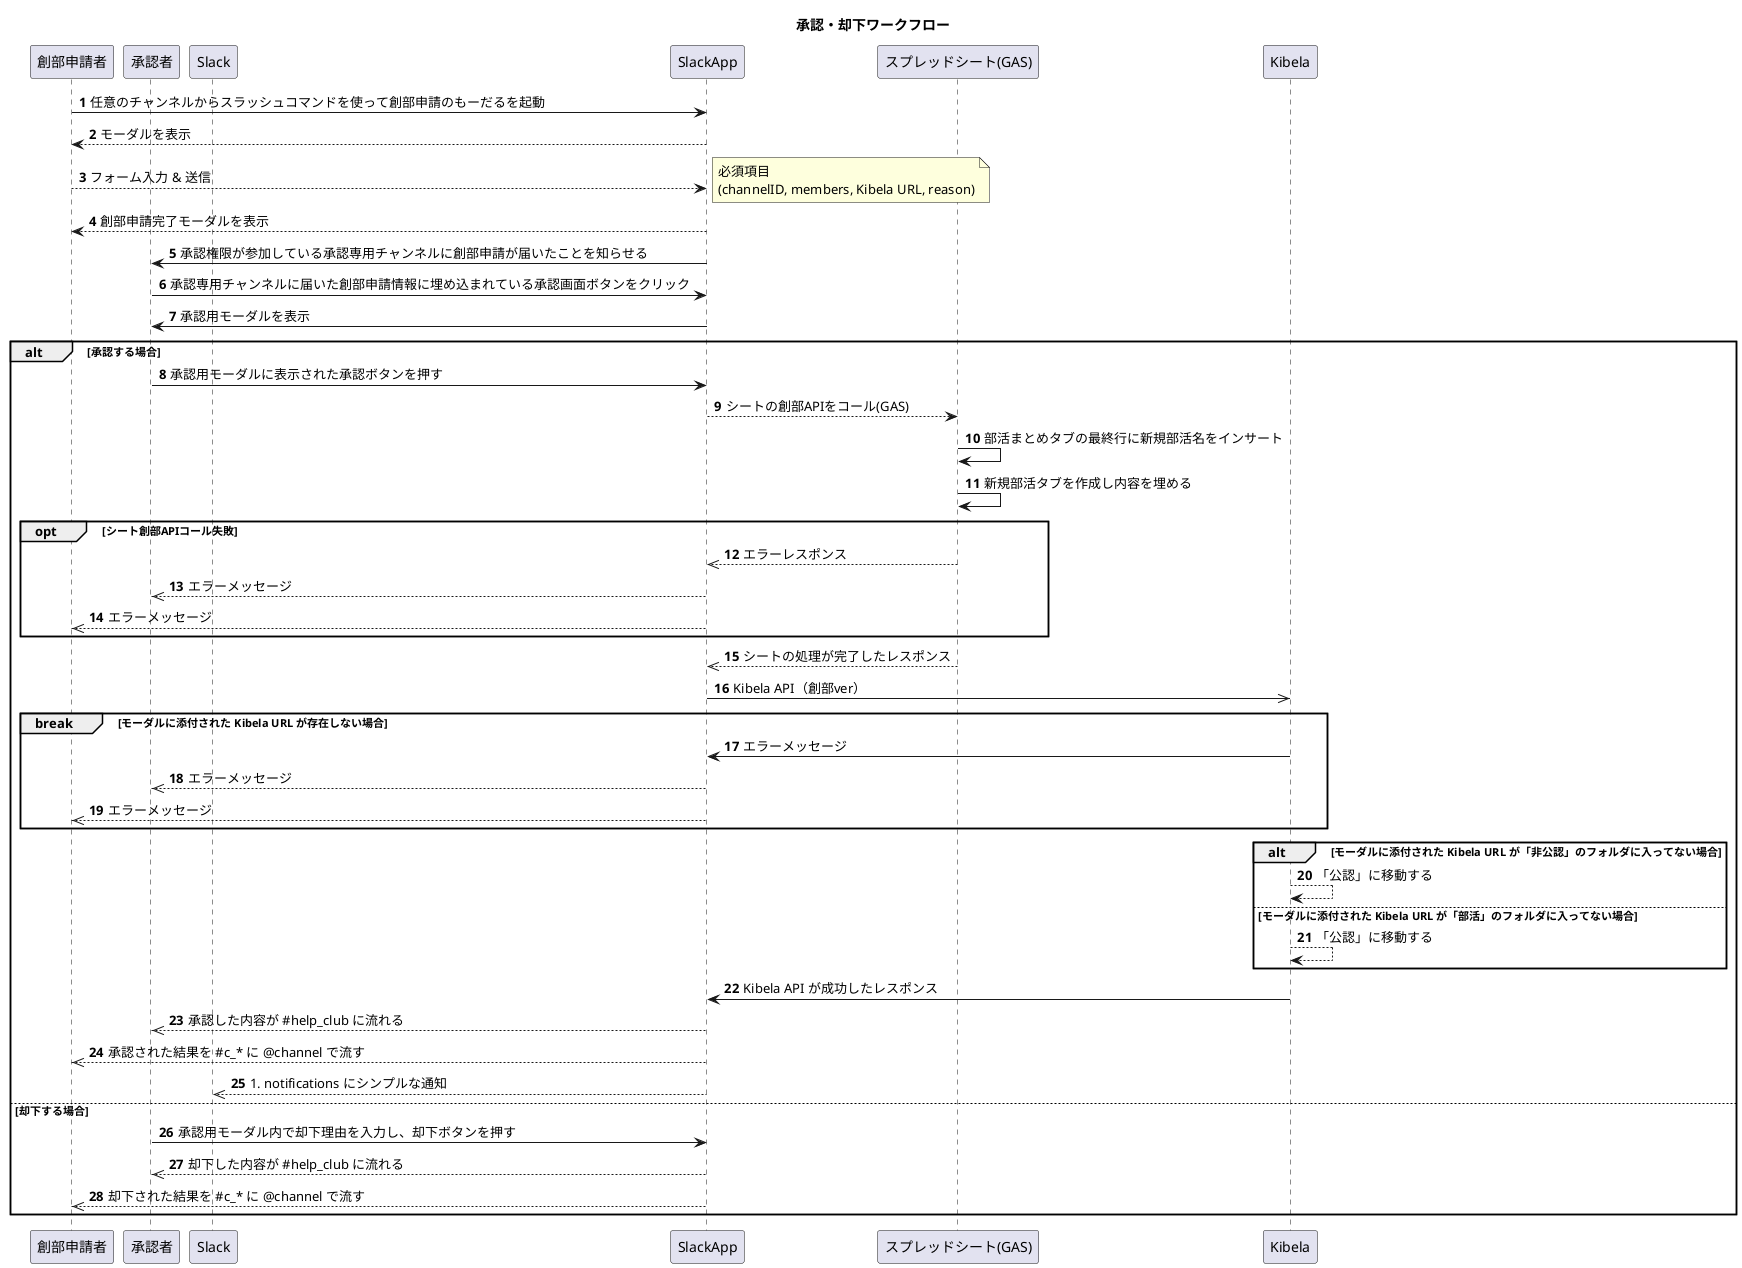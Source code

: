 @startuml

title 承認・却下ワークフロー

autonumber
participant 創部申請者 as captain
participant 承認者 as auth
participant Slack as slack
participant SlackApp as slackapp
participant "スプレッドシート(GAS)" as sheet
participant Kibela as kibela

captain -> slackapp: 任意のチャンネルからスラッシュコマンドを使って創部申請のもーだるを起動
slackapp --> captain: モーダルを表示
captain --> slackapp: フォーム入力 & 送信
note right: 必須項目\n(channelID, members, Kibela URL, reason)
slackapp --> captain: 創部申請完了モーダルを表示
slackapp -> auth: 承認権限が参加している承認専用チャンネルに創部申請が届いたことを知らせる
auth -> slackapp: 承認専用チャンネルに届いた創部申請情報に埋め込まれている承認画面ボタンをクリック
slackapp -> auth: 承認用モーダルを表示

alt 承認する場合
    auth -> slackapp: 承認用モーダルに表示された承認ボタンを押す
    slackapp --> sheet: シートの創部APIをコール(GAS)
    sheet -> sheet: 部活まとめタブの最終行に新規部活名をインサート
    sheet -> sheet: 新規部活タブを作成し内容を埋める

    opt シート創部APIコール失敗
        sheet -->> slackapp: エラーレスポンス
        slackapp -->> auth: エラーメッセージ
        slackapp -->> captain: エラーメッセージ
    end

    sheet -->> slackapp: シートの処理が完了したレスポンス
    slackapp ->> kibela: Kibela API（創部ver）

    break モーダルに添付された Kibela URL が存在しない場合
        kibela -> slackapp: エラーメッセージ
        slackapp -->> auth: エラーメッセージ
        slackapp -->> captain: エラーメッセージ
    end

    alt モーダルに添付された Kibela URL が「非公認」のフォルダに入ってない場合
        kibela --> kibela: 「公認」に移動する
    else モーダルに添付された Kibela URL が「部活」のフォルダに入ってない場合
        kibela --> kibela: 「公認」に移動する
    end

    kibela -> slackapp: Kibela API が成功したレスポンス
    slackapp -->> auth: 承認した内容が #help_club に流れる
    slackapp -->> captain: 承認された結果を #c_* に @channel で流す
    slackapp -->> slack: #notifications にシンプルな通知

else 却下する場合
    auth -> slackapp: 承認用モーダル内で却下理由を入力し、却下ボタンを押す
    slackapp -->> auth: 却下した内容が #help_club に流れる
    slackapp -->> captain: 却下された結果を #c_* に @channel で流す
end

@enduml
